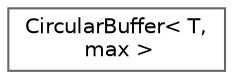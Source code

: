 digraph "Graphical Class Hierarchy"
{
 // LATEX_PDF_SIZE
  bgcolor="transparent";
  edge [fontname=Helvetica,fontsize=10,labelfontname=Helvetica,labelfontsize=10];
  node [fontname=Helvetica,fontsize=10,shape=box,height=0.2,width=0.4];
  rankdir="LR";
  Node0 [id="Node000000",label="CircularBuffer\< T,\l max \>",height=0.2,width=0.4,color="grey40", fillcolor="white", style="filled",URL="$class_circular_buffer.html",tooltip=" "];
}
